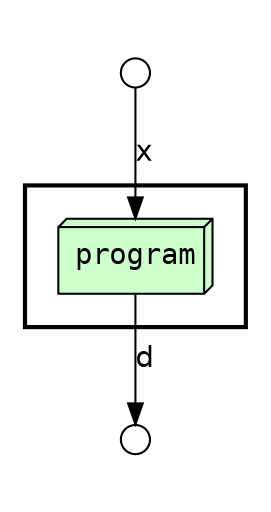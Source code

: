 digraph Workflow {
rankdir=TB
graph[fontname=Courier]
edge[fontname=Helvetica]
node[fontname=Courier]
subgraph cluster0 {
label=""
penwidth=2
fontsize=18
subgraph cluster1 {
label=""
color="white"
node[shape=box3d style="filled" fillcolor="#CCFFCC" peripheries=1 label=""]
node1 [label="program"]
node[shape=box style="filled" fillcolor="#CCFFCC" peripheries=2 label=""]
}}
node[shape=circle style="filled" fillcolor="#FFFFFF" peripheries=1 label="" width=0.2]
subgraph cluster2 { label="" color="white"
subgraph cluster3 { label="" color="white"
node2
}}
subgraph cluster4 { label="" color="white"
subgraph cluster5 { label="" color="white"
node3
}}
node1 -> node3 [label="d"]
node2 -> node1 [label="x"]
}
